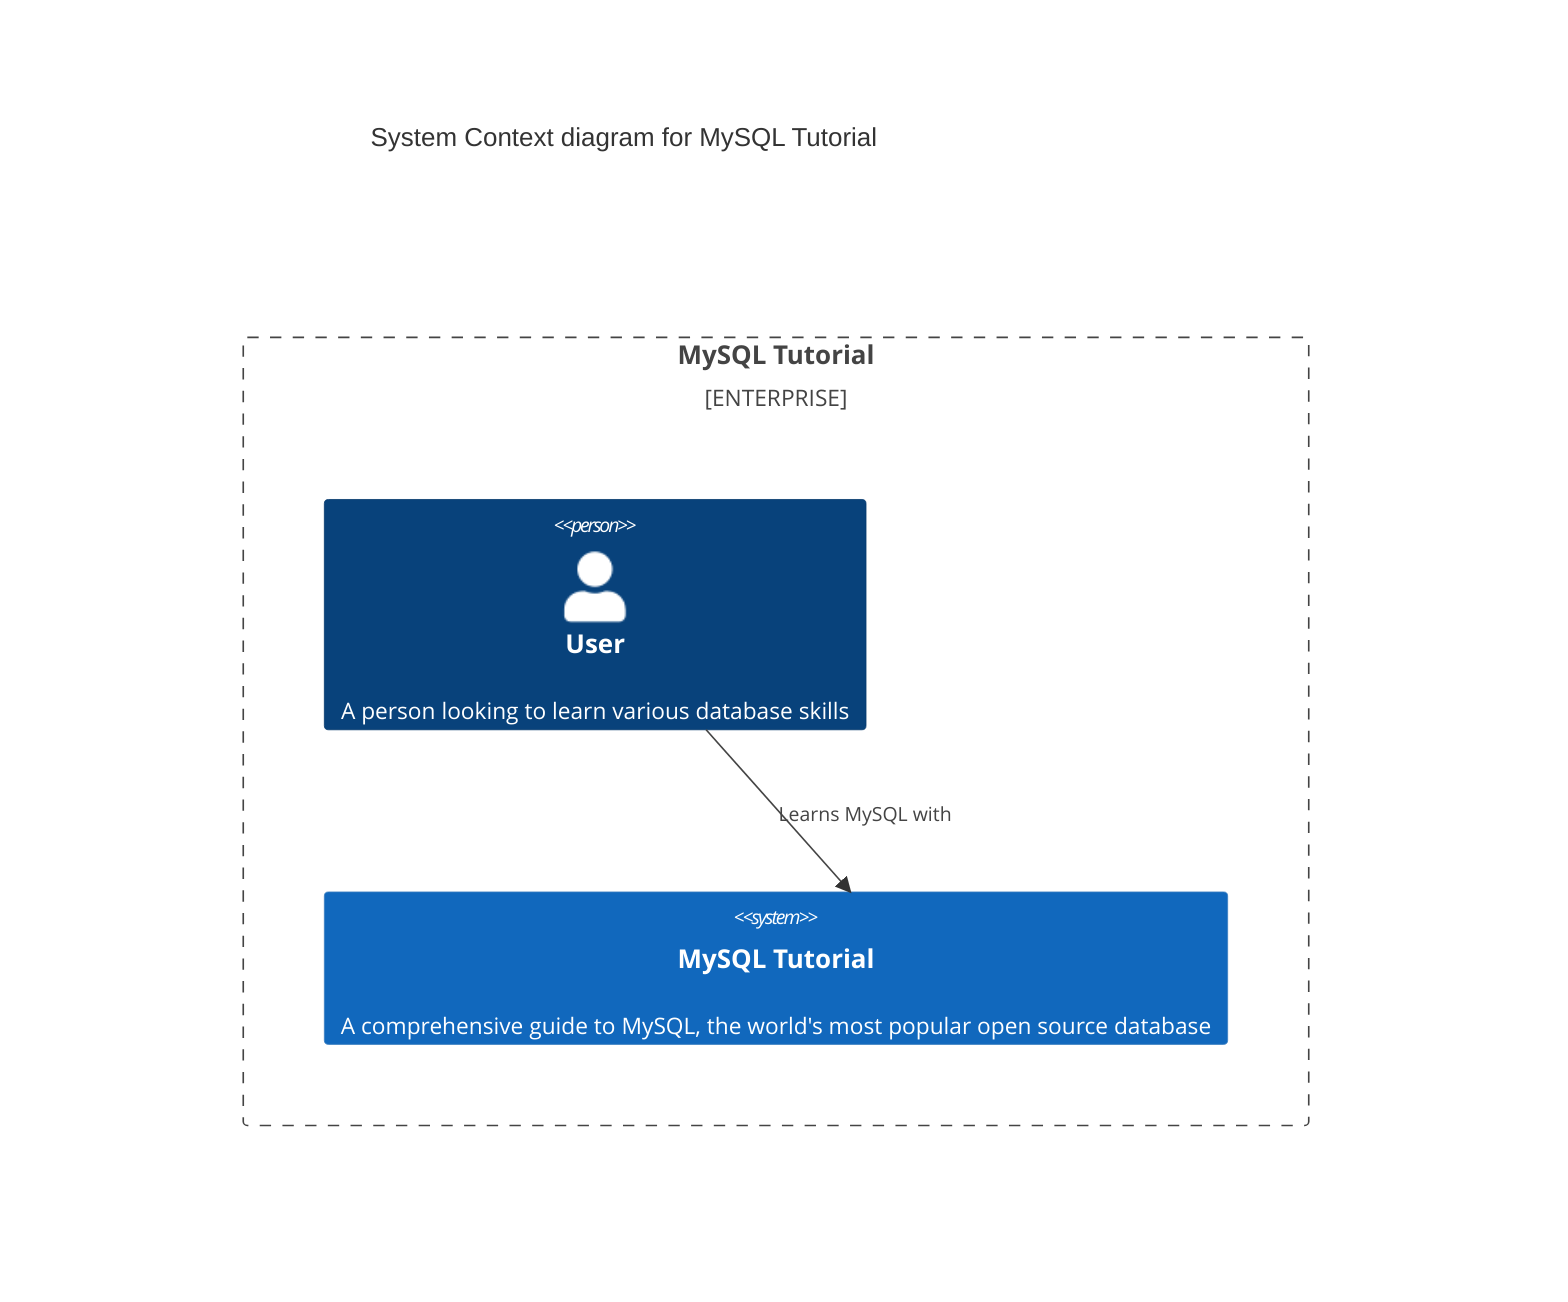 C4Context
title System Context diagram for MySQL Tutorial

Enterprise_Boundary(e0, "MySQL Tutorial") {
    Person(user, "User", "A person looking to learn various database skills")

    System(mysqlTutorial, "MySQL Tutorial", "A comprehensive guide to MySQL, the world's most popular open source database")
}

Rel(user, mysqlTutorial, "Learns MySQL with")